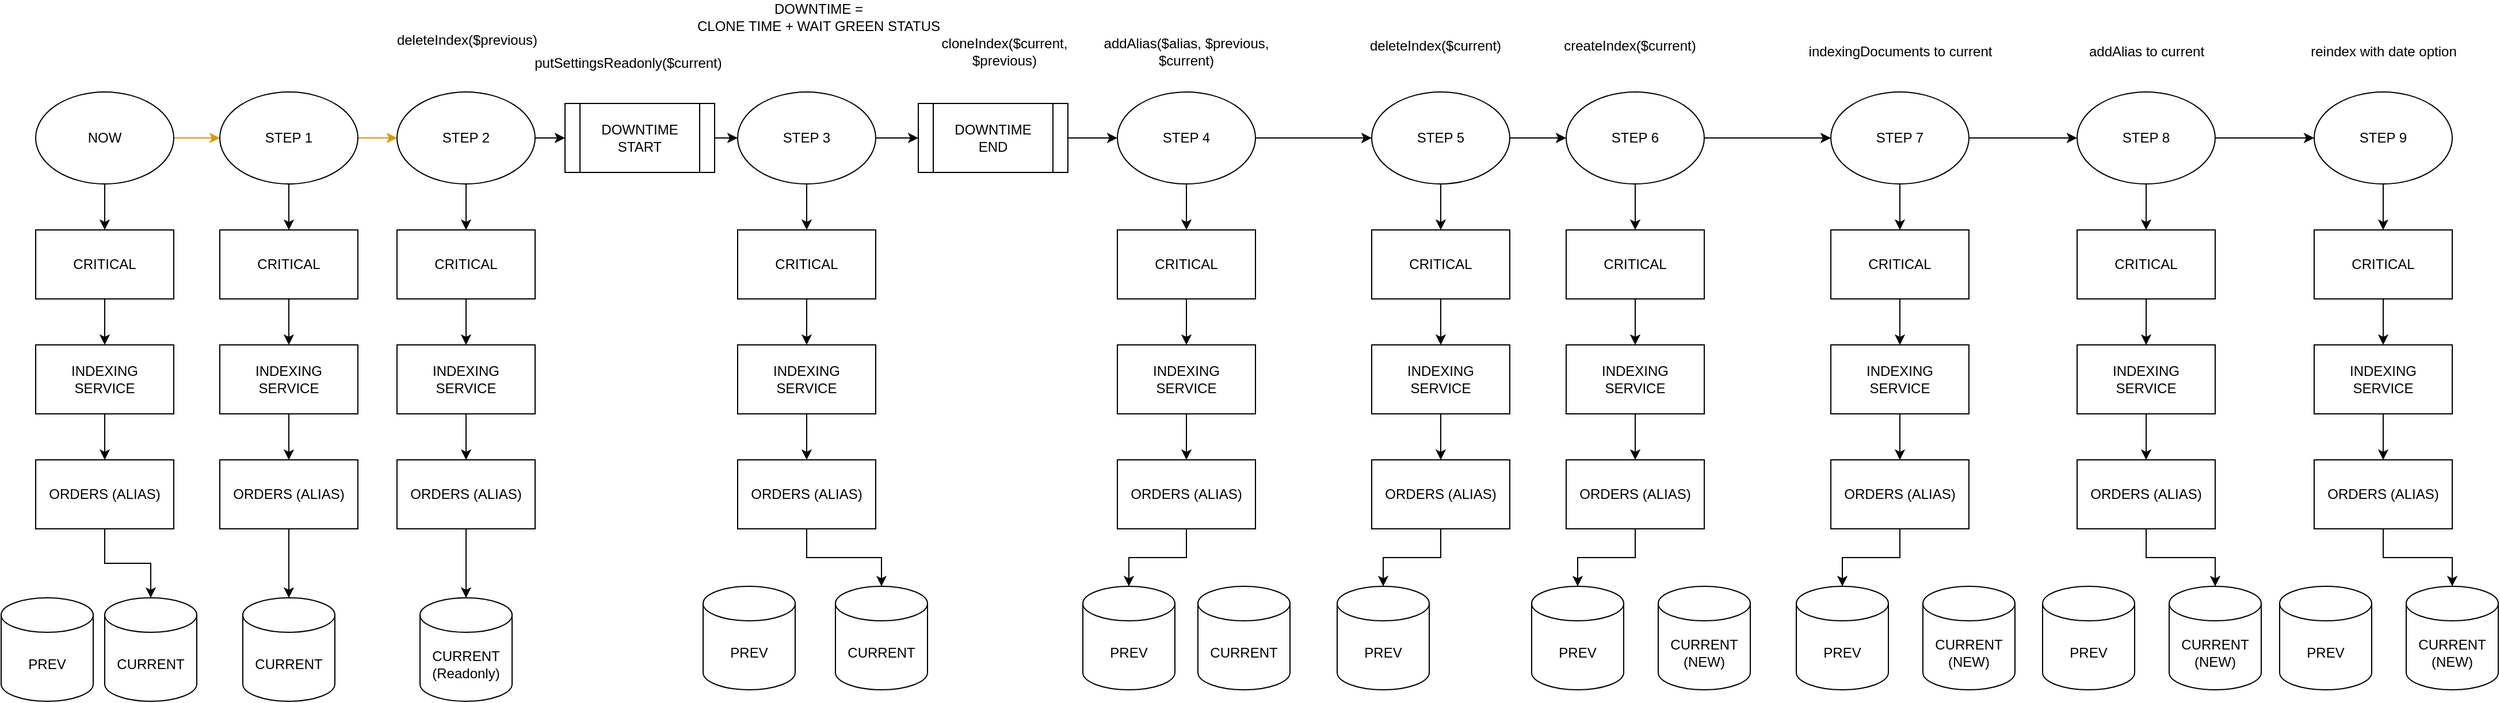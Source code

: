 <mxfile version="14.5.3" type="github">
  <diagram id="XHEJXtCOM38gBjBKdw3D" name="Page-1">
    <mxGraphModel dx="2249" dy="1921" grid="1" gridSize="10" guides="1" tooltips="1" connect="1" arrows="1" fold="1" page="1" pageScale="1" pageWidth="827" pageHeight="1169" math="0" shadow="0">
      <root>
        <mxCell id="0" />
        <mxCell id="1" parent="0" />
        <mxCell id="4pbK5a4J8gjUyN3vn6MO-19" value="" style="edgeStyle=orthogonalEdgeStyle;rounded=0;orthogonalLoop=1;jettySize=auto;html=1;" parent="1" source="4pbK5a4J8gjUyN3vn6MO-10" target="4pbK5a4J8gjUyN3vn6MO-12" edge="1">
          <mxGeometry relative="1" as="geometry" />
        </mxCell>
        <mxCell id="4pbK5a4J8gjUyN3vn6MO-39" value="" style="edgeStyle=orthogonalEdgeStyle;rounded=0;orthogonalLoop=1;jettySize=auto;html=1;fillColor=#ffe6cc;strokeColor=#d79b00;" parent="1" source="4pbK5a4J8gjUyN3vn6MO-10" target="4pbK5a4J8gjUyN3vn6MO-20" edge="1">
          <mxGeometry relative="1" as="geometry" />
        </mxCell>
        <mxCell id="4pbK5a4J8gjUyN3vn6MO-10" value="NOW" style="ellipse;whiteSpace=wrap;html=1;" parent="1" vertex="1">
          <mxGeometry x="-90" width="120" height="80" as="geometry" />
        </mxCell>
        <mxCell id="4pbK5a4J8gjUyN3vn6MO-11" value="" style="edgeStyle=orthogonalEdgeStyle;rounded=0;orthogonalLoop=1;jettySize=auto;html=1;" parent="1" source="4pbK5a4J8gjUyN3vn6MO-12" target="4pbK5a4J8gjUyN3vn6MO-14" edge="1">
          <mxGeometry relative="1" as="geometry" />
        </mxCell>
        <mxCell id="4pbK5a4J8gjUyN3vn6MO-12" value="CRITICAL" style="rounded=0;whiteSpace=wrap;html=1;" parent="1" vertex="1">
          <mxGeometry x="-90" y="120" width="120" height="60" as="geometry" />
        </mxCell>
        <mxCell id="4pbK5a4J8gjUyN3vn6MO-13" value="" style="edgeStyle=orthogonalEdgeStyle;rounded=0;orthogonalLoop=1;jettySize=auto;html=1;" parent="1" source="4pbK5a4J8gjUyN3vn6MO-14" target="4pbK5a4J8gjUyN3vn6MO-16" edge="1">
          <mxGeometry relative="1" as="geometry" />
        </mxCell>
        <mxCell id="4pbK5a4J8gjUyN3vn6MO-14" value="&lt;div&gt;INDEXING&lt;/div&gt;&lt;div&gt;SERVICE&lt;/div&gt;" style="rounded=0;whiteSpace=wrap;html=1;" parent="1" vertex="1">
          <mxGeometry x="-90" y="220" width="120" height="60" as="geometry" />
        </mxCell>
        <mxCell id="4pbK5a4J8gjUyN3vn6MO-15" value="" style="edgeStyle=orthogonalEdgeStyle;rounded=0;orthogonalLoop=1;jettySize=auto;html=1;" parent="1" source="4pbK5a4J8gjUyN3vn6MO-16" target="4pbK5a4J8gjUyN3vn6MO-17" edge="1">
          <mxGeometry relative="1" as="geometry" />
        </mxCell>
        <mxCell id="4pbK5a4J8gjUyN3vn6MO-16" value="ORDERS (ALIAS)" style="rounded=0;whiteSpace=wrap;html=1;" parent="1" vertex="1">
          <mxGeometry x="-90" y="320" width="120" height="60" as="geometry" />
        </mxCell>
        <mxCell id="4pbK5a4J8gjUyN3vn6MO-17" value="CURRENT" style="shape=cylinder3;whiteSpace=wrap;html=1;boundedLbl=1;backgroundOutline=1;size=15;" parent="1" vertex="1">
          <mxGeometry x="-30" y="440" width="80" height="90" as="geometry" />
        </mxCell>
        <mxCell id="4pbK5a4J8gjUyN3vn6MO-18" value="PREV" style="shape=cylinder3;whiteSpace=wrap;html=1;boundedLbl=1;backgroundOutline=1;size=15;" parent="1" vertex="1">
          <mxGeometry x="-120" y="440" width="80" height="90" as="geometry" />
        </mxCell>
        <mxCell id="4pbK5a4J8gjUyN3vn6MO-29" value="" style="edgeStyle=orthogonalEdgeStyle;rounded=0;orthogonalLoop=1;jettySize=auto;html=1;" parent="1" source="4pbK5a4J8gjUyN3vn6MO-20" target="4pbK5a4J8gjUyN3vn6MO-22" edge="1">
          <mxGeometry relative="1" as="geometry" />
        </mxCell>
        <mxCell id="4pbK5a4J8gjUyN3vn6MO-40" value="" style="edgeStyle=orthogonalEdgeStyle;rounded=0;orthogonalLoop=1;jettySize=auto;html=1;fillColor=#ffe6cc;strokeColor=#d79b00;" parent="1" source="4pbK5a4J8gjUyN3vn6MO-20" target="4pbK5a4J8gjUyN3vn6MO-31" edge="1">
          <mxGeometry relative="1" as="geometry" />
        </mxCell>
        <mxCell id="4pbK5a4J8gjUyN3vn6MO-20" value="STEP 1" style="ellipse;whiteSpace=wrap;html=1;" parent="1" vertex="1">
          <mxGeometry x="70" width="120" height="80" as="geometry" />
        </mxCell>
        <mxCell id="4pbK5a4J8gjUyN3vn6MO-21" value="" style="edgeStyle=orthogonalEdgeStyle;rounded=0;orthogonalLoop=1;jettySize=auto;html=1;" parent="1" source="4pbK5a4J8gjUyN3vn6MO-22" target="4pbK5a4J8gjUyN3vn6MO-24" edge="1">
          <mxGeometry relative="1" as="geometry" />
        </mxCell>
        <mxCell id="4pbK5a4J8gjUyN3vn6MO-22" value="CRITICAL" style="rounded=0;whiteSpace=wrap;html=1;" parent="1" vertex="1">
          <mxGeometry x="70" y="120" width="120" height="60" as="geometry" />
        </mxCell>
        <mxCell id="4pbK5a4J8gjUyN3vn6MO-23" value="" style="edgeStyle=orthogonalEdgeStyle;rounded=0;orthogonalLoop=1;jettySize=auto;html=1;" parent="1" source="4pbK5a4J8gjUyN3vn6MO-24" target="4pbK5a4J8gjUyN3vn6MO-26" edge="1">
          <mxGeometry relative="1" as="geometry" />
        </mxCell>
        <mxCell id="4pbK5a4J8gjUyN3vn6MO-24" value="&lt;div&gt;INDEXING&lt;/div&gt;&lt;div&gt;SERVICE&lt;/div&gt;" style="rounded=0;whiteSpace=wrap;html=1;" parent="1" vertex="1">
          <mxGeometry x="70" y="220" width="120" height="60" as="geometry" />
        </mxCell>
        <mxCell id="4pbK5a4J8gjUyN3vn6MO-25" value="" style="edgeStyle=orthogonalEdgeStyle;rounded=0;orthogonalLoop=1;jettySize=auto;html=1;" parent="1" source="4pbK5a4J8gjUyN3vn6MO-26" target="4pbK5a4J8gjUyN3vn6MO-27" edge="1">
          <mxGeometry relative="1" as="geometry" />
        </mxCell>
        <mxCell id="4pbK5a4J8gjUyN3vn6MO-26" value="ORDERS (ALIAS)" style="rounded=0;whiteSpace=wrap;html=1;" parent="1" vertex="1">
          <mxGeometry x="70" y="320" width="120" height="60" as="geometry" />
        </mxCell>
        <mxCell id="4pbK5a4J8gjUyN3vn6MO-27" value="CURRENT" style="shape=cylinder3;whiteSpace=wrap;html=1;boundedLbl=1;backgroundOutline=1;size=15;" parent="1" vertex="1">
          <mxGeometry x="90" y="440" width="80" height="90" as="geometry" />
        </mxCell>
        <mxCell id="4pbK5a4J8gjUyN3vn6MO-30" value="" style="edgeStyle=orthogonalEdgeStyle;rounded=0;orthogonalLoop=1;jettySize=auto;html=1;" parent="1" source="4pbK5a4J8gjUyN3vn6MO-31" target="4pbK5a4J8gjUyN3vn6MO-33" edge="1">
          <mxGeometry relative="1" as="geometry" />
        </mxCell>
        <mxCell id="4pbK5a4J8gjUyN3vn6MO-73" value="" style="edgeStyle=orthogonalEdgeStyle;rounded=0;orthogonalLoop=1;jettySize=auto;html=1;" parent="1" source="4pbK5a4J8gjUyN3vn6MO-31" target="4pbK5a4J8gjUyN3vn6MO-69" edge="1">
          <mxGeometry relative="1" as="geometry" />
        </mxCell>
        <mxCell id="4pbK5a4J8gjUyN3vn6MO-31" value="&lt;div&gt;STEP 2&lt;/div&gt;" style="ellipse;whiteSpace=wrap;html=1;" parent="1" vertex="1">
          <mxGeometry x="224" width="120" height="80" as="geometry" />
        </mxCell>
        <mxCell id="4pbK5a4J8gjUyN3vn6MO-32" value="" style="edgeStyle=orthogonalEdgeStyle;rounded=0;orthogonalLoop=1;jettySize=auto;html=1;" parent="1" source="4pbK5a4J8gjUyN3vn6MO-33" target="4pbK5a4J8gjUyN3vn6MO-35" edge="1">
          <mxGeometry relative="1" as="geometry" />
        </mxCell>
        <mxCell id="4pbK5a4J8gjUyN3vn6MO-33" value="CRITICAL" style="rounded=0;whiteSpace=wrap;html=1;" parent="1" vertex="1">
          <mxGeometry x="224" y="120" width="120" height="60" as="geometry" />
        </mxCell>
        <mxCell id="4pbK5a4J8gjUyN3vn6MO-34" value="" style="edgeStyle=orthogonalEdgeStyle;rounded=0;orthogonalLoop=1;jettySize=auto;html=1;" parent="1" source="4pbK5a4J8gjUyN3vn6MO-35" target="4pbK5a4J8gjUyN3vn6MO-37" edge="1">
          <mxGeometry relative="1" as="geometry" />
        </mxCell>
        <mxCell id="4pbK5a4J8gjUyN3vn6MO-35" value="&lt;div&gt;INDEXING&lt;/div&gt;&lt;div&gt;SERVICE&lt;/div&gt;" style="rounded=0;whiteSpace=wrap;html=1;" parent="1" vertex="1">
          <mxGeometry x="224" y="220" width="120" height="60" as="geometry" />
        </mxCell>
        <mxCell id="4pbK5a4J8gjUyN3vn6MO-36" value="" style="edgeStyle=orthogonalEdgeStyle;rounded=0;orthogonalLoop=1;jettySize=auto;html=1;" parent="1" source="4pbK5a4J8gjUyN3vn6MO-37" target="4pbK5a4J8gjUyN3vn6MO-38" edge="1">
          <mxGeometry relative="1" as="geometry" />
        </mxCell>
        <mxCell id="4pbK5a4J8gjUyN3vn6MO-37" value="ORDERS (ALIAS)" style="rounded=0;whiteSpace=wrap;html=1;" parent="1" vertex="1">
          <mxGeometry x="224" y="320" width="120" height="60" as="geometry" />
        </mxCell>
        <mxCell id="4pbK5a4J8gjUyN3vn6MO-38" value="&lt;div&gt;CURRENT&lt;br&gt;(Readonly)&lt;br&gt;&lt;/div&gt;" style="shape=cylinder3;whiteSpace=wrap;html=1;boundedLbl=1;backgroundOutline=1;size=15;" parent="1" vertex="1">
          <mxGeometry x="244" y="440" width="80" height="90" as="geometry" />
        </mxCell>
        <mxCell id="4pbK5a4J8gjUyN3vn6MO-42" value="deleteIndex($previous)" style="text;html=1;strokeColor=none;fillColor=none;align=center;verticalAlign=middle;whiteSpace=wrap;rounded=0;" parent="1" vertex="1">
          <mxGeometry x="210" y="-70" width="150" height="50" as="geometry" />
        </mxCell>
        <mxCell id="4pbK5a4J8gjUyN3vn6MO-43" value="" style="edgeStyle=orthogonalEdgeStyle;rounded=0;orthogonalLoop=1;jettySize=auto;html=1;" parent="1" source="4pbK5a4J8gjUyN3vn6MO-44" target="4pbK5a4J8gjUyN3vn6MO-46" edge="1">
          <mxGeometry relative="1" as="geometry" />
        </mxCell>
        <mxCell id="4pbK5a4J8gjUyN3vn6MO-77" value="" style="edgeStyle=orthogonalEdgeStyle;rounded=0;orthogonalLoop=1;jettySize=auto;html=1;" parent="1" source="4pbK5a4J8gjUyN3vn6MO-44" target="4pbK5a4J8gjUyN3vn6MO-76" edge="1">
          <mxGeometry relative="1" as="geometry" />
        </mxCell>
        <mxCell id="4pbK5a4J8gjUyN3vn6MO-44" value="&lt;div&gt;STEP 3&lt;br&gt;&lt;/div&gt;" style="ellipse;whiteSpace=wrap;html=1;" parent="1" vertex="1">
          <mxGeometry x="520" width="120" height="80" as="geometry" />
        </mxCell>
        <mxCell id="4pbK5a4J8gjUyN3vn6MO-45" value="" style="edgeStyle=orthogonalEdgeStyle;rounded=0;orthogonalLoop=1;jettySize=auto;html=1;" parent="1" source="4pbK5a4J8gjUyN3vn6MO-46" target="4pbK5a4J8gjUyN3vn6MO-48" edge="1">
          <mxGeometry relative="1" as="geometry" />
        </mxCell>
        <mxCell id="4pbK5a4J8gjUyN3vn6MO-46" value="CRITICAL" style="rounded=0;whiteSpace=wrap;html=1;" parent="1" vertex="1">
          <mxGeometry x="520" y="120" width="120" height="60" as="geometry" />
        </mxCell>
        <mxCell id="4pbK5a4J8gjUyN3vn6MO-47" value="" style="edgeStyle=orthogonalEdgeStyle;rounded=0;orthogonalLoop=1;jettySize=auto;html=1;" parent="1" source="4pbK5a4J8gjUyN3vn6MO-48" target="4pbK5a4J8gjUyN3vn6MO-50" edge="1">
          <mxGeometry relative="1" as="geometry" />
        </mxCell>
        <mxCell id="4pbK5a4J8gjUyN3vn6MO-48" value="&lt;div&gt;INDEXING&lt;/div&gt;&lt;div&gt;SERVICE&lt;/div&gt;" style="rounded=0;whiteSpace=wrap;html=1;" parent="1" vertex="1">
          <mxGeometry x="520" y="220" width="120" height="60" as="geometry" />
        </mxCell>
        <mxCell id="4pbK5a4J8gjUyN3vn6MO-49" value="" style="edgeStyle=orthogonalEdgeStyle;rounded=0;orthogonalLoop=1;jettySize=auto;html=1;" parent="1" source="4pbK5a4J8gjUyN3vn6MO-50" target="4pbK5a4J8gjUyN3vn6MO-51" edge="1">
          <mxGeometry relative="1" as="geometry" />
        </mxCell>
        <mxCell id="4pbK5a4J8gjUyN3vn6MO-50" value="ORDERS (ALIAS)" style="rounded=0;whiteSpace=wrap;html=1;" parent="1" vertex="1">
          <mxGeometry x="520" y="320" width="120" height="60" as="geometry" />
        </mxCell>
        <mxCell id="4pbK5a4J8gjUyN3vn6MO-51" value="&lt;div&gt;CURRENT&lt;br&gt;&lt;/div&gt;" style="shape=cylinder3;whiteSpace=wrap;html=1;boundedLbl=1;backgroundOutline=1;size=15;" parent="1" vertex="1">
          <mxGeometry x="605" y="430" width="80" height="90" as="geometry" />
        </mxCell>
        <mxCell id="4pbK5a4J8gjUyN3vn6MO-53" value="cloneIndex($current, $previous)" style="text;html=1;strokeColor=none;fillColor=none;align=center;verticalAlign=middle;whiteSpace=wrap;rounded=0;" parent="1" vertex="1">
          <mxGeometry x="677" y="-60" width="150" height="50" as="geometry" />
        </mxCell>
        <mxCell id="4pbK5a4J8gjUyN3vn6MO-55" value="putSettingsReadonly($current)" style="text;html=1;strokeColor=none;fillColor=none;align=center;verticalAlign=middle;whiteSpace=wrap;rounded=0;" parent="1" vertex="1">
          <mxGeometry x="350" y="-50" width="150" height="50" as="geometry" />
        </mxCell>
        <mxCell id="4pbK5a4J8gjUyN3vn6MO-56" value="PREV" style="shape=cylinder3;whiteSpace=wrap;html=1;boundedLbl=1;backgroundOutline=1;size=15;" parent="1" vertex="1">
          <mxGeometry x="490" y="430" width="80" height="90" as="geometry" />
        </mxCell>
        <mxCell id="4pbK5a4J8gjUyN3vn6MO-57" value="" style="edgeStyle=orthogonalEdgeStyle;rounded=0;orthogonalLoop=1;jettySize=auto;html=1;" parent="1" source="4pbK5a4J8gjUyN3vn6MO-58" target="4pbK5a4J8gjUyN3vn6MO-60" edge="1">
          <mxGeometry relative="1" as="geometry" />
        </mxCell>
        <mxCell id="4pbK5a4J8gjUyN3vn6MO-90" value="" style="edgeStyle=orthogonalEdgeStyle;rounded=0;orthogonalLoop=1;jettySize=auto;html=1;" parent="1" source="4pbK5a4J8gjUyN3vn6MO-58" target="4pbK5a4J8gjUyN3vn6MO-81" edge="1">
          <mxGeometry relative="1" as="geometry" />
        </mxCell>
        <mxCell id="4pbK5a4J8gjUyN3vn6MO-58" value="&lt;div&gt;STEP 4&lt;br&gt;&lt;/div&gt;" style="ellipse;whiteSpace=wrap;html=1;" parent="1" vertex="1">
          <mxGeometry x="850" width="120" height="80" as="geometry" />
        </mxCell>
        <mxCell id="4pbK5a4J8gjUyN3vn6MO-59" value="" style="edgeStyle=orthogonalEdgeStyle;rounded=0;orthogonalLoop=1;jettySize=auto;html=1;" parent="1" source="4pbK5a4J8gjUyN3vn6MO-60" target="4pbK5a4J8gjUyN3vn6MO-62" edge="1">
          <mxGeometry relative="1" as="geometry" />
        </mxCell>
        <mxCell id="4pbK5a4J8gjUyN3vn6MO-60" value="CRITICAL" style="rounded=0;whiteSpace=wrap;html=1;" parent="1" vertex="1">
          <mxGeometry x="850" y="120" width="120" height="60" as="geometry" />
        </mxCell>
        <mxCell id="4pbK5a4J8gjUyN3vn6MO-61" value="" style="edgeStyle=orthogonalEdgeStyle;rounded=0;orthogonalLoop=1;jettySize=auto;html=1;" parent="1" source="4pbK5a4J8gjUyN3vn6MO-62" target="4pbK5a4J8gjUyN3vn6MO-64" edge="1">
          <mxGeometry relative="1" as="geometry" />
        </mxCell>
        <mxCell id="4pbK5a4J8gjUyN3vn6MO-62" value="&lt;div&gt;INDEXING&lt;/div&gt;&lt;div&gt;SERVICE&lt;/div&gt;" style="rounded=0;whiteSpace=wrap;html=1;" parent="1" vertex="1">
          <mxGeometry x="850" y="220" width="120" height="60" as="geometry" />
        </mxCell>
        <mxCell id="4pbK5a4J8gjUyN3vn6MO-79" value="" style="edgeStyle=orthogonalEdgeStyle;rounded=0;orthogonalLoop=1;jettySize=auto;html=1;" parent="1" source="4pbK5a4J8gjUyN3vn6MO-64" target="4pbK5a4J8gjUyN3vn6MO-66" edge="1">
          <mxGeometry relative="1" as="geometry" />
        </mxCell>
        <mxCell id="4pbK5a4J8gjUyN3vn6MO-64" value="ORDERS (ALIAS)" style="rounded=0;whiteSpace=wrap;html=1;" parent="1" vertex="1">
          <mxGeometry x="850" y="320" width="120" height="60" as="geometry" />
        </mxCell>
        <mxCell id="4pbK5a4J8gjUyN3vn6MO-65" value="&lt;div&gt;CURRENT&lt;br&gt;&lt;/div&gt;" style="shape=cylinder3;whiteSpace=wrap;html=1;boundedLbl=1;backgroundOutline=1;size=15;" parent="1" vertex="1">
          <mxGeometry x="920" y="430" width="80" height="90" as="geometry" />
        </mxCell>
        <mxCell id="4pbK5a4J8gjUyN3vn6MO-66" value="PREV" style="shape=cylinder3;whiteSpace=wrap;html=1;boundedLbl=1;backgroundOutline=1;size=15;" parent="1" vertex="1">
          <mxGeometry x="820" y="430" width="80" height="90" as="geometry" />
        </mxCell>
        <mxCell id="4pbK5a4J8gjUyN3vn6MO-67" value="addAlias($alias, $previous, $current)" style="text;html=1;strokeColor=none;fillColor=none;align=center;verticalAlign=middle;whiteSpace=wrap;rounded=0;" parent="1" vertex="1">
          <mxGeometry x="835" y="-60" width="150" height="50" as="geometry" />
        </mxCell>
        <mxCell id="4pbK5a4J8gjUyN3vn6MO-75" value="" style="edgeStyle=orthogonalEdgeStyle;rounded=0;orthogonalLoop=1;jettySize=auto;html=1;" parent="1" source="4pbK5a4J8gjUyN3vn6MO-69" target="4pbK5a4J8gjUyN3vn6MO-44" edge="1">
          <mxGeometry relative="1" as="geometry" />
        </mxCell>
        <mxCell id="4pbK5a4J8gjUyN3vn6MO-69" value="&lt;div&gt;DOWNTIME&lt;/div&gt;&lt;div&gt;START&lt;/div&gt;" style="shape=process;whiteSpace=wrap;html=1;backgroundOutline=1;" parent="1" vertex="1">
          <mxGeometry x="370" y="10" width="130" height="60" as="geometry" />
        </mxCell>
        <mxCell id="4pbK5a4J8gjUyN3vn6MO-74" value="&lt;div&gt;DOWNTIME =&lt;br&gt;&lt;/div&gt;&lt;div&gt;CLONE TIME + WAIT GREEN STATUS&lt;br&gt;&lt;/div&gt;" style="text;html=1;align=center;verticalAlign=middle;resizable=0;points=[];autosize=1;" parent="1" vertex="1">
          <mxGeometry x="480" y="-80" width="220" height="30" as="geometry" />
        </mxCell>
        <mxCell id="4pbK5a4J8gjUyN3vn6MO-78" value="" style="edgeStyle=orthogonalEdgeStyle;rounded=0;orthogonalLoop=1;jettySize=auto;html=1;" parent="1" source="4pbK5a4J8gjUyN3vn6MO-76" target="4pbK5a4J8gjUyN3vn6MO-58" edge="1">
          <mxGeometry relative="1" as="geometry" />
        </mxCell>
        <mxCell id="4pbK5a4J8gjUyN3vn6MO-76" value="&lt;div&gt;DOWNTIME&lt;/div&gt;&lt;div&gt;END&lt;/div&gt;" style="shape=process;whiteSpace=wrap;html=1;backgroundOutline=1;" parent="1" vertex="1">
          <mxGeometry x="677" y="10" width="130" height="60" as="geometry" />
        </mxCell>
        <mxCell id="4pbK5a4J8gjUyN3vn6MO-80" value="" style="edgeStyle=orthogonalEdgeStyle;rounded=0;orthogonalLoop=1;jettySize=auto;html=1;" parent="1" source="4pbK5a4J8gjUyN3vn6MO-81" target="4pbK5a4J8gjUyN3vn6MO-83" edge="1">
          <mxGeometry relative="1" as="geometry" />
        </mxCell>
        <mxCell id="4pbK5a4J8gjUyN3vn6MO-102" value="" style="edgeStyle=orthogonalEdgeStyle;rounded=0;orthogonalLoop=1;jettySize=auto;html=1;" parent="1" source="4pbK5a4J8gjUyN3vn6MO-81" target="4pbK5a4J8gjUyN3vn6MO-93" edge="1">
          <mxGeometry relative="1" as="geometry" />
        </mxCell>
        <mxCell id="4pbK5a4J8gjUyN3vn6MO-81" value="&lt;div&gt;STEP 5&lt;br&gt;&lt;/div&gt;" style="ellipse;whiteSpace=wrap;html=1;" parent="1" vertex="1">
          <mxGeometry x="1071" width="120" height="80" as="geometry" />
        </mxCell>
        <mxCell id="4pbK5a4J8gjUyN3vn6MO-82" value="" style="edgeStyle=orthogonalEdgeStyle;rounded=0;orthogonalLoop=1;jettySize=auto;html=1;" parent="1" source="4pbK5a4J8gjUyN3vn6MO-83" target="4pbK5a4J8gjUyN3vn6MO-85" edge="1">
          <mxGeometry relative="1" as="geometry" />
        </mxCell>
        <mxCell id="4pbK5a4J8gjUyN3vn6MO-83" value="CRITICAL" style="rounded=0;whiteSpace=wrap;html=1;" parent="1" vertex="1">
          <mxGeometry x="1071" y="120" width="120" height="60" as="geometry" />
        </mxCell>
        <mxCell id="4pbK5a4J8gjUyN3vn6MO-84" value="" style="edgeStyle=orthogonalEdgeStyle;rounded=0;orthogonalLoop=1;jettySize=auto;html=1;" parent="1" source="4pbK5a4J8gjUyN3vn6MO-85" target="4pbK5a4J8gjUyN3vn6MO-87" edge="1">
          <mxGeometry relative="1" as="geometry" />
        </mxCell>
        <mxCell id="4pbK5a4J8gjUyN3vn6MO-85" value="&lt;div&gt;INDEXING&lt;/div&gt;&lt;div&gt;SERVICE&lt;/div&gt;" style="rounded=0;whiteSpace=wrap;html=1;" parent="1" vertex="1">
          <mxGeometry x="1071" y="220" width="120" height="60" as="geometry" />
        </mxCell>
        <mxCell id="4pbK5a4J8gjUyN3vn6MO-86" value="" style="edgeStyle=orthogonalEdgeStyle;rounded=0;orthogonalLoop=1;jettySize=auto;html=1;" parent="1" source="4pbK5a4J8gjUyN3vn6MO-87" target="4pbK5a4J8gjUyN3vn6MO-89" edge="1">
          <mxGeometry relative="1" as="geometry" />
        </mxCell>
        <mxCell id="4pbK5a4J8gjUyN3vn6MO-87" value="ORDERS (ALIAS)" style="rounded=0;whiteSpace=wrap;html=1;" parent="1" vertex="1">
          <mxGeometry x="1071" y="320" width="120" height="60" as="geometry" />
        </mxCell>
        <mxCell id="4pbK5a4J8gjUyN3vn6MO-89" value="PREV" style="shape=cylinder3;whiteSpace=wrap;html=1;boundedLbl=1;backgroundOutline=1;size=15;" parent="1" vertex="1">
          <mxGeometry x="1041" y="430" width="80" height="90" as="geometry" />
        </mxCell>
        <mxCell id="4pbK5a4J8gjUyN3vn6MO-91" value="deleteIndex($current)" style="text;html=1;align=center;verticalAlign=middle;resizable=0;points=[];autosize=1;" parent="1" vertex="1">
          <mxGeometry x="1061" y="-50" width="130" height="20" as="geometry" />
        </mxCell>
        <mxCell id="4pbK5a4J8gjUyN3vn6MO-92" value="" style="edgeStyle=orthogonalEdgeStyle;rounded=0;orthogonalLoop=1;jettySize=auto;html=1;" parent="1" source="4pbK5a4J8gjUyN3vn6MO-93" target="4pbK5a4J8gjUyN3vn6MO-95" edge="1">
          <mxGeometry relative="1" as="geometry" />
        </mxCell>
        <mxCell id="0gItvZaAuHjZS_tGxEU4-12" value="" style="edgeStyle=orthogonalEdgeStyle;rounded=0;orthogonalLoop=1;jettySize=auto;html=1;" parent="1" source="4pbK5a4J8gjUyN3vn6MO-93" target="0gItvZaAuHjZS_tGxEU4-2" edge="1">
          <mxGeometry relative="1" as="geometry" />
        </mxCell>
        <mxCell id="4pbK5a4J8gjUyN3vn6MO-93" value="&lt;div&gt;STEP 6&lt;br&gt;&lt;/div&gt;" style="ellipse;whiteSpace=wrap;html=1;" parent="1" vertex="1">
          <mxGeometry x="1240" width="120" height="80" as="geometry" />
        </mxCell>
        <mxCell id="4pbK5a4J8gjUyN3vn6MO-94" value="" style="edgeStyle=orthogonalEdgeStyle;rounded=0;orthogonalLoop=1;jettySize=auto;html=1;" parent="1" source="4pbK5a4J8gjUyN3vn6MO-95" target="4pbK5a4J8gjUyN3vn6MO-97" edge="1">
          <mxGeometry relative="1" as="geometry" />
        </mxCell>
        <mxCell id="4pbK5a4J8gjUyN3vn6MO-95" value="CRITICAL" style="rounded=0;whiteSpace=wrap;html=1;" parent="1" vertex="1">
          <mxGeometry x="1240" y="120" width="120" height="60" as="geometry" />
        </mxCell>
        <mxCell id="4pbK5a4J8gjUyN3vn6MO-96" value="" style="edgeStyle=orthogonalEdgeStyle;rounded=0;orthogonalLoop=1;jettySize=auto;html=1;" parent="1" source="4pbK5a4J8gjUyN3vn6MO-97" target="4pbK5a4J8gjUyN3vn6MO-99" edge="1">
          <mxGeometry relative="1" as="geometry" />
        </mxCell>
        <mxCell id="4pbK5a4J8gjUyN3vn6MO-97" value="&lt;div&gt;INDEXING&lt;/div&gt;&lt;div&gt;SERVICE&lt;/div&gt;" style="rounded=0;whiteSpace=wrap;html=1;" parent="1" vertex="1">
          <mxGeometry x="1240" y="220" width="120" height="60" as="geometry" />
        </mxCell>
        <mxCell id="4pbK5a4J8gjUyN3vn6MO-98" value="" style="edgeStyle=orthogonalEdgeStyle;rounded=0;orthogonalLoop=1;jettySize=auto;html=1;" parent="1" source="4pbK5a4J8gjUyN3vn6MO-99" target="4pbK5a4J8gjUyN3vn6MO-100" edge="1">
          <mxGeometry relative="1" as="geometry" />
        </mxCell>
        <mxCell id="4pbK5a4J8gjUyN3vn6MO-99" value="ORDERS (ALIAS)" style="rounded=0;whiteSpace=wrap;html=1;" parent="1" vertex="1">
          <mxGeometry x="1240" y="320" width="120" height="60" as="geometry" />
        </mxCell>
        <mxCell id="4pbK5a4J8gjUyN3vn6MO-100" value="PREV" style="shape=cylinder3;whiteSpace=wrap;html=1;boundedLbl=1;backgroundOutline=1;size=15;" parent="1" vertex="1">
          <mxGeometry x="1210" y="430" width="80" height="90" as="geometry" />
        </mxCell>
        <mxCell id="4pbK5a4J8gjUyN3vn6MO-101" value="createIndex($current)" style="text;html=1;align=center;verticalAlign=middle;resizable=0;points=[];autosize=1;" parent="1" vertex="1">
          <mxGeometry x="1230" y="-50" width="130" height="20" as="geometry" />
        </mxCell>
        <mxCell id="4pbK5a4J8gjUyN3vn6MO-103" value="&lt;div&gt;CURRENT (NEW)&lt;br&gt;&lt;/div&gt;" style="shape=cylinder3;whiteSpace=wrap;html=1;boundedLbl=1;backgroundOutline=1;size=15;" parent="1" vertex="1">
          <mxGeometry x="1320" y="430" width="80" height="90" as="geometry" />
        </mxCell>
        <mxCell id="0gItvZaAuHjZS_tGxEU4-1" value="" style="edgeStyle=orthogonalEdgeStyle;rounded=0;orthogonalLoop=1;jettySize=auto;html=1;" parent="1" source="0gItvZaAuHjZS_tGxEU4-2" target="0gItvZaAuHjZS_tGxEU4-4" edge="1">
          <mxGeometry relative="1" as="geometry" />
        </mxCell>
        <mxCell id="0gItvZaAuHjZS_tGxEU4-24" value="" style="edgeStyle=orthogonalEdgeStyle;rounded=0;orthogonalLoop=1;jettySize=auto;html=1;" parent="1" source="0gItvZaAuHjZS_tGxEU4-2" target="0gItvZaAuHjZS_tGxEU4-14" edge="1">
          <mxGeometry relative="1" as="geometry" />
        </mxCell>
        <mxCell id="0gItvZaAuHjZS_tGxEU4-2" value="&lt;div&gt;STEP 7&lt;br&gt;&lt;/div&gt;" style="ellipse;whiteSpace=wrap;html=1;" parent="1" vertex="1">
          <mxGeometry x="1470" width="120" height="80" as="geometry" />
        </mxCell>
        <mxCell id="0gItvZaAuHjZS_tGxEU4-3" value="" style="edgeStyle=orthogonalEdgeStyle;rounded=0;orthogonalLoop=1;jettySize=auto;html=1;" parent="1" source="0gItvZaAuHjZS_tGxEU4-4" target="0gItvZaAuHjZS_tGxEU4-6" edge="1">
          <mxGeometry relative="1" as="geometry" />
        </mxCell>
        <mxCell id="0gItvZaAuHjZS_tGxEU4-4" value="CRITICAL" style="rounded=0;whiteSpace=wrap;html=1;" parent="1" vertex="1">
          <mxGeometry x="1470" y="120" width="120" height="60" as="geometry" />
        </mxCell>
        <mxCell id="0gItvZaAuHjZS_tGxEU4-5" value="" style="edgeStyle=orthogonalEdgeStyle;rounded=0;orthogonalLoop=1;jettySize=auto;html=1;" parent="1" source="0gItvZaAuHjZS_tGxEU4-6" target="0gItvZaAuHjZS_tGxEU4-8" edge="1">
          <mxGeometry relative="1" as="geometry" />
        </mxCell>
        <mxCell id="0gItvZaAuHjZS_tGxEU4-6" value="&lt;div&gt;INDEXING&lt;/div&gt;&lt;div&gt;SERVICE&lt;/div&gt;" style="rounded=0;whiteSpace=wrap;html=1;" parent="1" vertex="1">
          <mxGeometry x="1470" y="220" width="120" height="60" as="geometry" />
        </mxCell>
        <mxCell id="0gItvZaAuHjZS_tGxEU4-7" value="" style="edgeStyle=orthogonalEdgeStyle;rounded=0;orthogonalLoop=1;jettySize=auto;html=1;" parent="1" source="0gItvZaAuHjZS_tGxEU4-8" target="0gItvZaAuHjZS_tGxEU4-9" edge="1">
          <mxGeometry relative="1" as="geometry" />
        </mxCell>
        <mxCell id="0gItvZaAuHjZS_tGxEU4-8" value="ORDERS (ALIAS)" style="rounded=0;whiteSpace=wrap;html=1;" parent="1" vertex="1">
          <mxGeometry x="1470" y="320" width="120" height="60" as="geometry" />
        </mxCell>
        <mxCell id="0gItvZaAuHjZS_tGxEU4-9" value="PREV" style="shape=cylinder3;whiteSpace=wrap;html=1;boundedLbl=1;backgroundOutline=1;size=15;" parent="1" vertex="1">
          <mxGeometry x="1440" y="430" width="80" height="90" as="geometry" />
        </mxCell>
        <mxCell id="0gItvZaAuHjZS_tGxEU4-10" value="indexingDocuments to current" style="text;html=1;align=center;verticalAlign=middle;resizable=0;points=[];autosize=1;" parent="1" vertex="1">
          <mxGeometry x="1440" y="-45" width="180" height="20" as="geometry" />
        </mxCell>
        <mxCell id="0gItvZaAuHjZS_tGxEU4-11" value="&lt;div&gt;CURRENT (NEW)&lt;br&gt;&lt;/div&gt;" style="shape=cylinder3;whiteSpace=wrap;html=1;boundedLbl=1;backgroundOutline=1;size=15;" parent="1" vertex="1">
          <mxGeometry x="1550" y="430" width="80" height="90" as="geometry" />
        </mxCell>
        <mxCell id="0gItvZaAuHjZS_tGxEU4-13" value="" style="edgeStyle=orthogonalEdgeStyle;rounded=0;orthogonalLoop=1;jettySize=auto;html=1;" parent="1" source="0gItvZaAuHjZS_tGxEU4-14" target="0gItvZaAuHjZS_tGxEU4-16" edge="1">
          <mxGeometry relative="1" as="geometry" />
        </mxCell>
        <mxCell id="OdBaaXwJhlkTo_jJ_ZuX-1" value="" style="edgeStyle=orthogonalEdgeStyle;rounded=0;orthogonalLoop=1;jettySize=auto;html=1;" edge="1" parent="1" source="0gItvZaAuHjZS_tGxEU4-14" target="0gItvZaAuHjZS_tGxEU4-26">
          <mxGeometry relative="1" as="geometry" />
        </mxCell>
        <mxCell id="0gItvZaAuHjZS_tGxEU4-14" value="&lt;div&gt;STEP 8&lt;/div&gt;" style="ellipse;whiteSpace=wrap;html=1;" parent="1" vertex="1">
          <mxGeometry x="1684" width="120" height="80" as="geometry" />
        </mxCell>
        <mxCell id="0gItvZaAuHjZS_tGxEU4-15" value="" style="edgeStyle=orthogonalEdgeStyle;rounded=0;orthogonalLoop=1;jettySize=auto;html=1;" parent="1" source="0gItvZaAuHjZS_tGxEU4-16" target="0gItvZaAuHjZS_tGxEU4-18" edge="1">
          <mxGeometry relative="1" as="geometry" />
        </mxCell>
        <mxCell id="0gItvZaAuHjZS_tGxEU4-16" value="CRITICAL" style="rounded=0;whiteSpace=wrap;html=1;" parent="1" vertex="1">
          <mxGeometry x="1684" y="120" width="120" height="60" as="geometry" />
        </mxCell>
        <mxCell id="0gItvZaAuHjZS_tGxEU4-17" value="" style="edgeStyle=orthogonalEdgeStyle;rounded=0;orthogonalLoop=1;jettySize=auto;html=1;" parent="1" source="0gItvZaAuHjZS_tGxEU4-18" target="0gItvZaAuHjZS_tGxEU4-20" edge="1">
          <mxGeometry relative="1" as="geometry" />
        </mxCell>
        <mxCell id="0gItvZaAuHjZS_tGxEU4-18" value="&lt;div&gt;INDEXING&lt;/div&gt;&lt;div&gt;SERVICE&lt;/div&gt;" style="rounded=0;whiteSpace=wrap;html=1;" parent="1" vertex="1">
          <mxGeometry x="1684" y="220" width="120" height="60" as="geometry" />
        </mxCell>
        <mxCell id="0gItvZaAuHjZS_tGxEU4-19" value="" style="edgeStyle=orthogonalEdgeStyle;rounded=0;orthogonalLoop=1;jettySize=auto;html=1;entryX=0.5;entryY=0;entryDx=0;entryDy=0;entryPerimeter=0;" parent="1" source="0gItvZaAuHjZS_tGxEU4-20" target="0gItvZaAuHjZS_tGxEU4-23" edge="1">
          <mxGeometry relative="1" as="geometry" />
        </mxCell>
        <mxCell id="0gItvZaAuHjZS_tGxEU4-20" value="ORDERS (ALIAS)" style="rounded=0;whiteSpace=wrap;html=1;" parent="1" vertex="1">
          <mxGeometry x="1684" y="320" width="120" height="60" as="geometry" />
        </mxCell>
        <mxCell id="0gItvZaAuHjZS_tGxEU4-21" value="PREV" style="shape=cylinder3;whiteSpace=wrap;html=1;boundedLbl=1;backgroundOutline=1;size=15;" parent="1" vertex="1">
          <mxGeometry x="1654" y="430" width="80" height="90" as="geometry" />
        </mxCell>
        <mxCell id="0gItvZaAuHjZS_tGxEU4-22" value="addAlias to current" style="text;html=1;align=center;verticalAlign=middle;resizable=0;points=[];autosize=1;" parent="1" vertex="1">
          <mxGeometry x="1684" y="-45" width="120" height="20" as="geometry" />
        </mxCell>
        <mxCell id="0gItvZaAuHjZS_tGxEU4-23" value="&lt;div&gt;CURRENT (NEW)&lt;br&gt;&lt;/div&gt;" style="shape=cylinder3;whiteSpace=wrap;html=1;boundedLbl=1;backgroundOutline=1;size=15;" parent="1" vertex="1">
          <mxGeometry x="1764" y="430" width="80" height="90" as="geometry" />
        </mxCell>
        <mxCell id="0gItvZaAuHjZS_tGxEU4-25" value="" style="edgeStyle=orthogonalEdgeStyle;rounded=0;orthogonalLoop=1;jettySize=auto;html=1;" parent="1" source="0gItvZaAuHjZS_tGxEU4-26" target="0gItvZaAuHjZS_tGxEU4-28" edge="1">
          <mxGeometry relative="1" as="geometry" />
        </mxCell>
        <mxCell id="0gItvZaAuHjZS_tGxEU4-26" value="&lt;div&gt;STEP 9&lt;br&gt;&lt;/div&gt;" style="ellipse;whiteSpace=wrap;html=1;" parent="1" vertex="1">
          <mxGeometry x="1890" width="120" height="80" as="geometry" />
        </mxCell>
        <mxCell id="0gItvZaAuHjZS_tGxEU4-27" value="" style="edgeStyle=orthogonalEdgeStyle;rounded=0;orthogonalLoop=1;jettySize=auto;html=1;" parent="1" source="0gItvZaAuHjZS_tGxEU4-28" target="0gItvZaAuHjZS_tGxEU4-30" edge="1">
          <mxGeometry relative="1" as="geometry" />
        </mxCell>
        <mxCell id="0gItvZaAuHjZS_tGxEU4-28" value="CRITICAL" style="rounded=0;whiteSpace=wrap;html=1;" parent="1" vertex="1">
          <mxGeometry x="1890" y="120" width="120" height="60" as="geometry" />
        </mxCell>
        <mxCell id="0gItvZaAuHjZS_tGxEU4-29" value="" style="edgeStyle=orthogonalEdgeStyle;rounded=0;orthogonalLoop=1;jettySize=auto;html=1;" parent="1" source="0gItvZaAuHjZS_tGxEU4-30" target="0gItvZaAuHjZS_tGxEU4-32" edge="1">
          <mxGeometry relative="1" as="geometry" />
        </mxCell>
        <mxCell id="0gItvZaAuHjZS_tGxEU4-30" value="&lt;div&gt;INDEXING&lt;/div&gt;&lt;div&gt;SERVICE&lt;/div&gt;" style="rounded=0;whiteSpace=wrap;html=1;" parent="1" vertex="1">
          <mxGeometry x="1890" y="220" width="120" height="60" as="geometry" />
        </mxCell>
        <mxCell id="0gItvZaAuHjZS_tGxEU4-31" value="" style="edgeStyle=orthogonalEdgeStyle;rounded=0;orthogonalLoop=1;jettySize=auto;html=1;entryX=0.5;entryY=0;entryDx=0;entryDy=0;entryPerimeter=0;" parent="1" source="0gItvZaAuHjZS_tGxEU4-32" target="0gItvZaAuHjZS_tGxEU4-35" edge="1">
          <mxGeometry relative="1" as="geometry" />
        </mxCell>
        <mxCell id="0gItvZaAuHjZS_tGxEU4-32" value="ORDERS (ALIAS)" style="rounded=0;whiteSpace=wrap;html=1;" parent="1" vertex="1">
          <mxGeometry x="1890" y="320" width="120" height="60" as="geometry" />
        </mxCell>
        <mxCell id="0gItvZaAuHjZS_tGxEU4-33" value="PREV" style="shape=cylinder3;whiteSpace=wrap;html=1;boundedLbl=1;backgroundOutline=1;size=15;" parent="1" vertex="1">
          <mxGeometry x="1860" y="430" width="80" height="90" as="geometry" />
        </mxCell>
        <mxCell id="0gItvZaAuHjZS_tGxEU4-34" value="reindex with date option" style="text;html=1;align=center;verticalAlign=middle;resizable=0;points=[];autosize=1;" parent="1" vertex="1">
          <mxGeometry x="1880" y="-45" width="140" height="20" as="geometry" />
        </mxCell>
        <mxCell id="0gItvZaAuHjZS_tGxEU4-35" value="&lt;div&gt;CURRENT (NEW)&lt;br&gt;&lt;/div&gt;" style="shape=cylinder3;whiteSpace=wrap;html=1;boundedLbl=1;backgroundOutline=1;size=15;" parent="1" vertex="1">
          <mxGeometry x="1970" y="430" width="80" height="90" as="geometry" />
        </mxCell>
      </root>
    </mxGraphModel>
  </diagram>
</mxfile>
